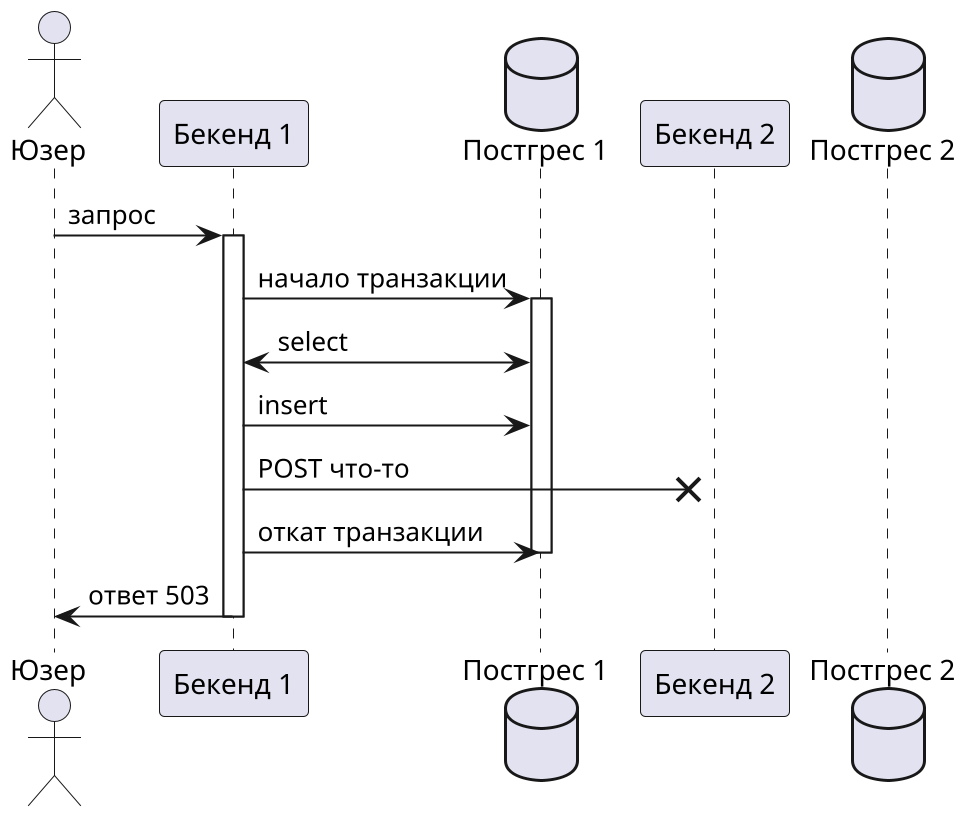 @startuml
scale 2
actor Юзер as user
participant "Бекенд 1" as backend1
database "Постгрес 1" as db1
participant "Бекенд 2" as backend2
database "Постгрес 2" as db2

user -> backend1: запрос
activate backend1
backend1 -> db1: начало транзакции
activate db1
backend1 <-> db1: select
backend1 -> db1: insert
backend1 ->x backend2: POST что-то
deactivate backend2
backend1 -> db1: откат транзакции
deactivate db1
user <- backend1: ответ 503
deactivate backend1
@enduml
